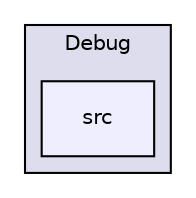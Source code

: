 digraph "src" {
  compound=true
  node [ fontsize="10", fontname="Helvetica"];
  edge [ labelfontsize="10", labelfontname="Helvetica"];
  subgraph clusterdir_4fe15083860086b4a5df9ec44154930b {
    graph [ bgcolor="#ddddee", pencolor="black", label="Debug" fontname="Helvetica", fontsize="10", URL="dir_4fe15083860086b4a5df9ec44154930b.html"]
  dir_1dd697291c0e32ddafdd40f93a396ea1 [shape=box, label="src", style="filled", fillcolor="#eeeeff", pencolor="black", URL="dir_1dd697291c0e32ddafdd40f93a396ea1.html"];
  }
}
